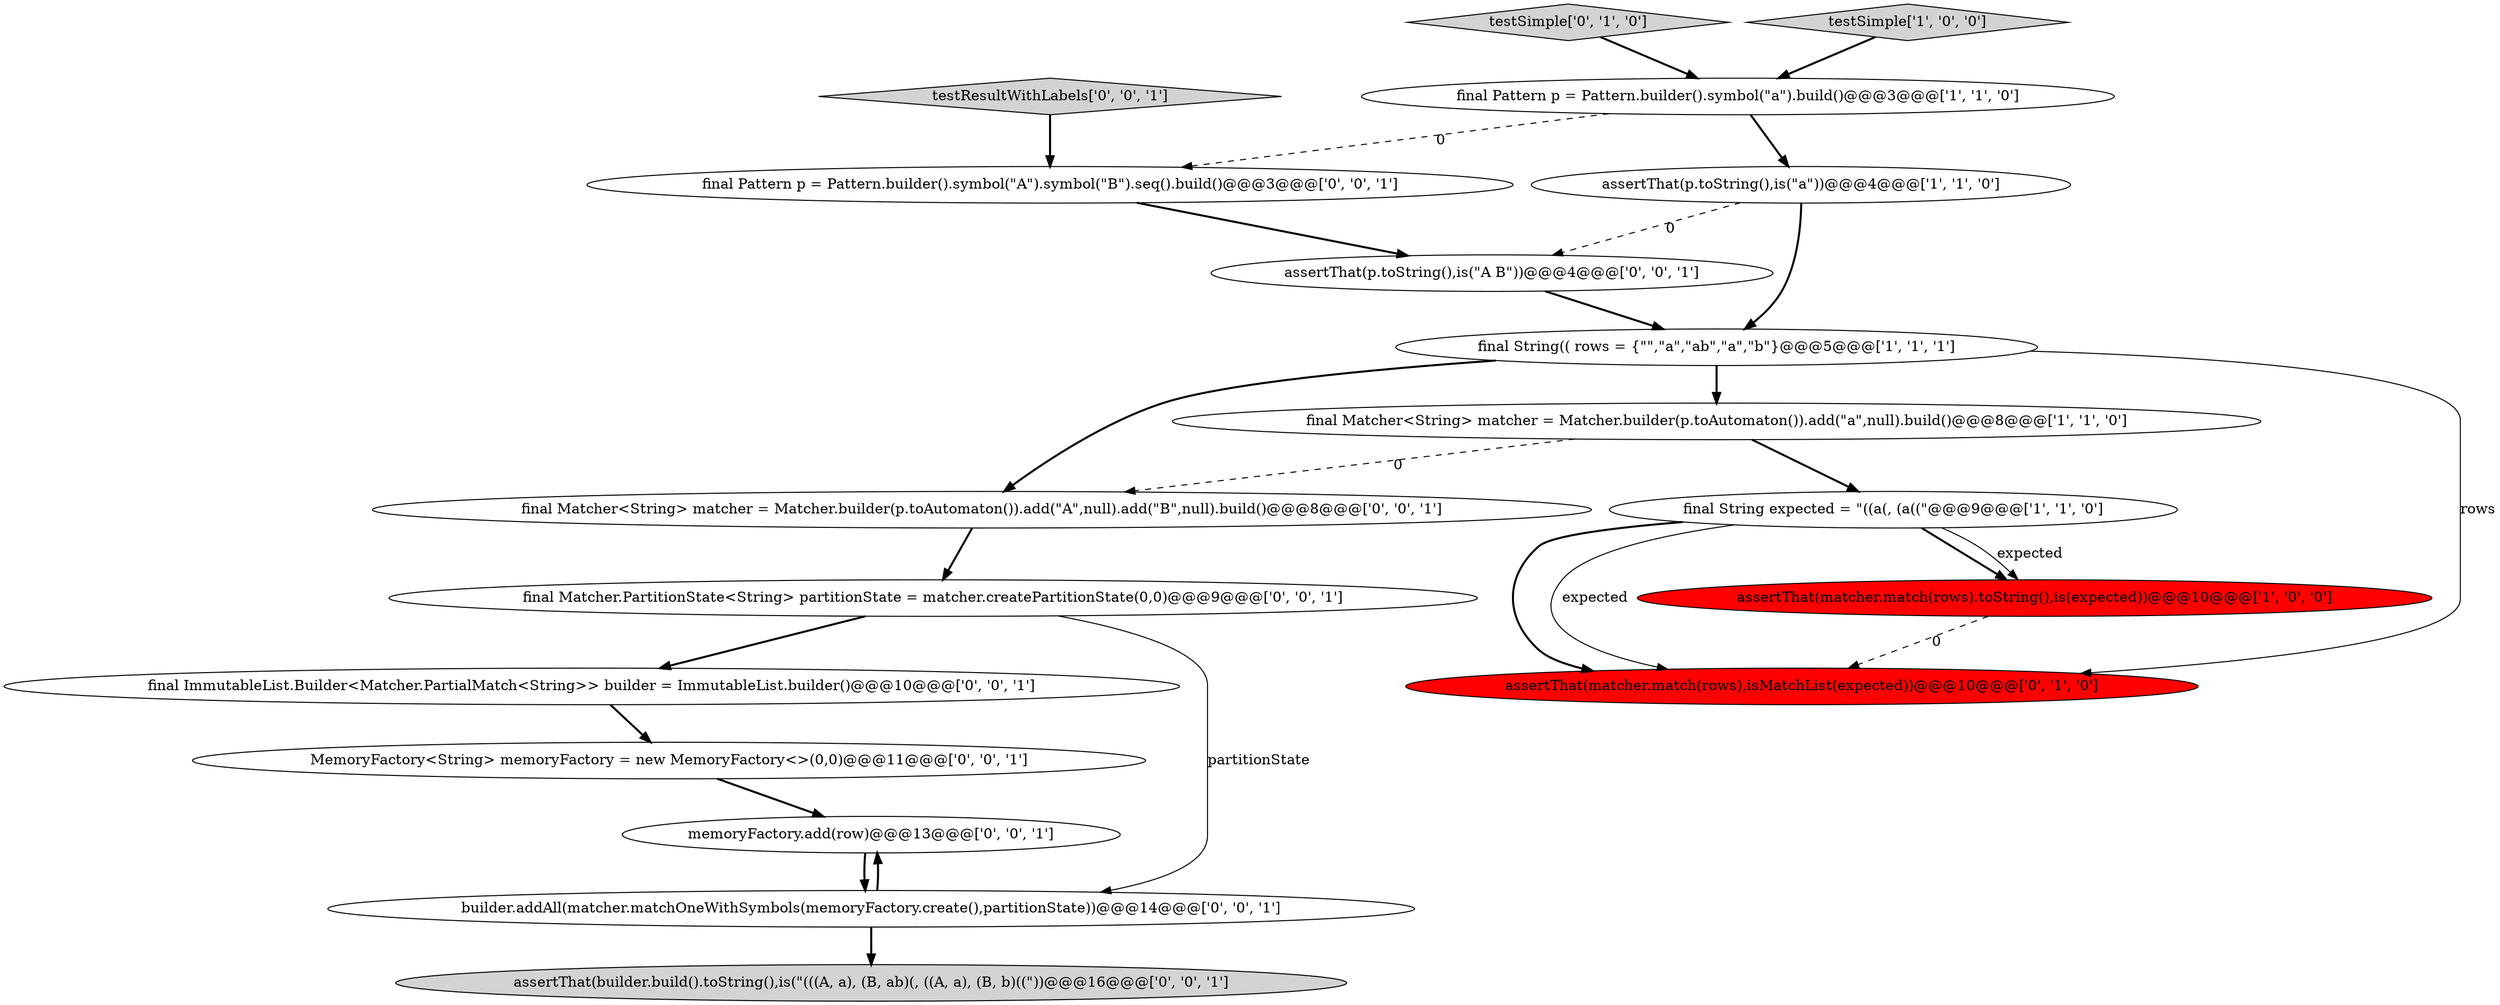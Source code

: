 digraph {
7 [style = filled, label = "assertThat(matcher.match(rows),isMatchList(expected))@@@10@@@['0', '1', '0']", fillcolor = red, shape = ellipse image = "AAA1AAABBB2BBB"];
12 [style = filled, label = "final ImmutableList.Builder<Matcher.PartialMatch<String>> builder = ImmutableList.builder()@@@10@@@['0', '0', '1']", fillcolor = white, shape = ellipse image = "AAA0AAABBB3BBB"];
0 [style = filled, label = "final String(( rows = {\"\",\"a\",\"ab\",\"a\",\"b\"}@@@5@@@['1', '1', '1']", fillcolor = white, shape = ellipse image = "AAA0AAABBB1BBB"];
8 [style = filled, label = "testSimple['0', '1', '0']", fillcolor = lightgray, shape = diamond image = "AAA0AAABBB2BBB"];
9 [style = filled, label = "memoryFactory.add(row)@@@13@@@['0', '0', '1']", fillcolor = white, shape = ellipse image = "AAA0AAABBB3BBB"];
2 [style = filled, label = "assertThat(p.toString(),is(\"a\"))@@@4@@@['1', '1', '0']", fillcolor = white, shape = ellipse image = "AAA0AAABBB1BBB"];
11 [style = filled, label = "final Matcher<String> matcher = Matcher.builder(p.toAutomaton()).add(\"A\",null).add(\"B\",null).build()@@@8@@@['0', '0', '1']", fillcolor = white, shape = ellipse image = "AAA0AAABBB3BBB"];
15 [style = filled, label = "final Matcher.PartitionState<String> partitionState = matcher.createPartitionState(0,0)@@@9@@@['0', '0', '1']", fillcolor = white, shape = ellipse image = "AAA0AAABBB3BBB"];
5 [style = filled, label = "testSimple['1', '0', '0']", fillcolor = lightgray, shape = diamond image = "AAA0AAABBB1BBB"];
17 [style = filled, label = "testResultWithLabels['0', '0', '1']", fillcolor = lightgray, shape = diamond image = "AAA0AAABBB3BBB"];
10 [style = filled, label = "builder.addAll(matcher.matchOneWithSymbols(memoryFactory.create(),partitionState))@@@14@@@['0', '0', '1']", fillcolor = white, shape = ellipse image = "AAA0AAABBB3BBB"];
14 [style = filled, label = "assertThat(builder.build().toString(),is(\"(((A, a), (B, ab)(, ((A, a), (B, b)((\"))@@@16@@@['0', '0', '1']", fillcolor = lightgray, shape = ellipse image = "AAA0AAABBB3BBB"];
16 [style = filled, label = "final Pattern p = Pattern.builder().symbol(\"A\").symbol(\"B\").seq().build()@@@3@@@['0', '0', '1']", fillcolor = white, shape = ellipse image = "AAA0AAABBB3BBB"];
13 [style = filled, label = "MemoryFactory<String> memoryFactory = new MemoryFactory<>(0,0)@@@11@@@['0', '0', '1']", fillcolor = white, shape = ellipse image = "AAA0AAABBB3BBB"];
3 [style = filled, label = "final Pattern p = Pattern.builder().symbol(\"a\").build()@@@3@@@['1', '1', '0']", fillcolor = white, shape = ellipse image = "AAA0AAABBB1BBB"];
18 [style = filled, label = "assertThat(p.toString(),is(\"A B\"))@@@4@@@['0', '0', '1']", fillcolor = white, shape = ellipse image = "AAA0AAABBB3BBB"];
4 [style = filled, label = "final String expected = \"((a(, (a((\"@@@9@@@['1', '1', '0']", fillcolor = white, shape = ellipse image = "AAA0AAABBB1BBB"];
6 [style = filled, label = "assertThat(matcher.match(rows).toString(),is(expected))@@@10@@@['1', '0', '0']", fillcolor = red, shape = ellipse image = "AAA1AAABBB1BBB"];
1 [style = filled, label = "final Matcher<String> matcher = Matcher.builder(p.toAutomaton()).add(\"a\",null).build()@@@8@@@['1', '1', '0']", fillcolor = white, shape = ellipse image = "AAA0AAABBB1BBB"];
5->3 [style = bold, label=""];
1->4 [style = bold, label=""];
16->18 [style = bold, label=""];
10->14 [style = bold, label=""];
4->6 [style = bold, label=""];
6->7 [style = dashed, label="0"];
0->7 [style = solid, label="rows"];
8->3 [style = bold, label=""];
3->16 [style = dashed, label="0"];
0->11 [style = bold, label=""];
9->10 [style = bold, label=""];
4->7 [style = bold, label=""];
11->15 [style = bold, label=""];
4->7 [style = solid, label="expected"];
15->10 [style = solid, label="partitionState"];
12->13 [style = bold, label=""];
4->6 [style = solid, label="expected"];
2->0 [style = bold, label=""];
3->2 [style = bold, label=""];
1->11 [style = dashed, label="0"];
0->1 [style = bold, label=""];
2->18 [style = dashed, label="0"];
15->12 [style = bold, label=""];
10->9 [style = bold, label=""];
13->9 [style = bold, label=""];
18->0 [style = bold, label=""];
17->16 [style = bold, label=""];
}
